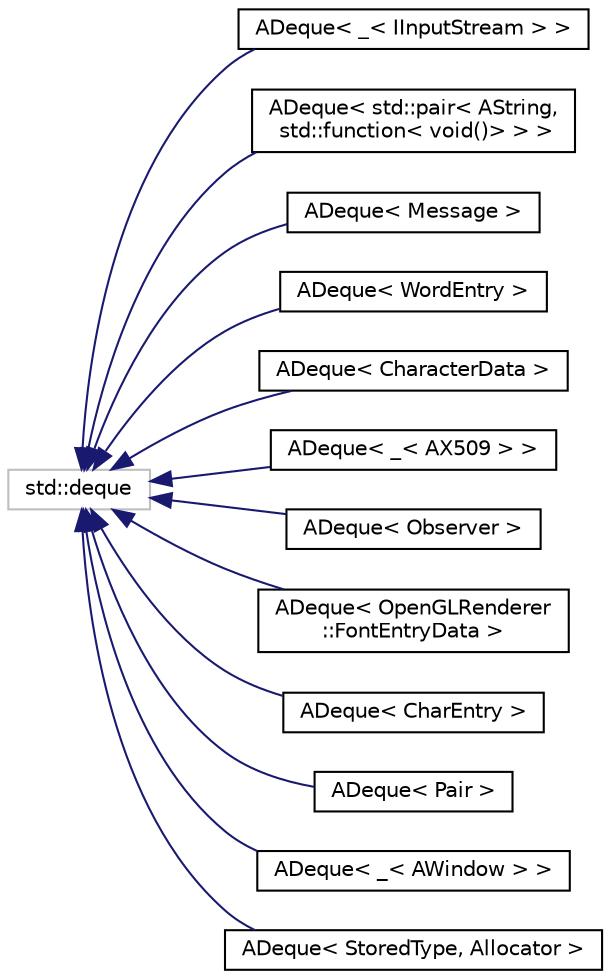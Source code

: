 digraph "Graphical Class Hierarchy"
{
 // LATEX_PDF_SIZE
  edge [fontname="Helvetica",fontsize="10",labelfontname="Helvetica",labelfontsize="10"];
  node [fontname="Helvetica",fontsize="10",shape=record];
  rankdir="LR";
  Node397 [label="std::deque",height=0.2,width=0.4,color="grey75", fillcolor="white", style="filled",tooltip=" "];
  Node397 -> Node0 [dir="back",color="midnightblue",fontsize="10",style="solid",fontname="Helvetica"];
  Node0 [label="ADeque\< _\< IInputStream \> \>",height=0.2,width=0.4,color="black", fillcolor="white", style="filled",URL="$classADeque.html",tooltip=" "];
  Node397 -> Node399 [dir="back",color="midnightblue",fontsize="10",style="solid",fontname="Helvetica"];
  Node399 [label="ADeque\< std::pair\< AString,\l std::function\< void()\> \> \>",height=0.2,width=0.4,color="black", fillcolor="white", style="filled",URL="$classADeque.html",tooltip=" "];
  Node397 -> Node400 [dir="back",color="midnightblue",fontsize="10",style="solid",fontname="Helvetica"];
  Node400 [label="ADeque\< Message \>",height=0.2,width=0.4,color="black", fillcolor="white", style="filled",URL="$classADeque.html",tooltip=" "];
  Node397 -> Node401 [dir="back",color="midnightblue",fontsize="10",style="solid",fontname="Helvetica"];
  Node401 [label="ADeque\< WordEntry \>",height=0.2,width=0.4,color="black", fillcolor="white", style="filled",URL="$classADeque.html",tooltip=" "];
  Node397 -> Node402 [dir="back",color="midnightblue",fontsize="10",style="solid",fontname="Helvetica"];
  Node402 [label="ADeque\< CharacterData \>",height=0.2,width=0.4,color="black", fillcolor="white", style="filled",URL="$classADeque.html",tooltip=" "];
  Node397 -> Node403 [dir="back",color="midnightblue",fontsize="10",style="solid",fontname="Helvetica"];
  Node403 [label="ADeque\< _\< AX509 \> \>",height=0.2,width=0.4,color="black", fillcolor="white", style="filled",URL="$classADeque.html",tooltip=" "];
  Node397 -> Node404 [dir="back",color="midnightblue",fontsize="10",style="solid",fontname="Helvetica"];
  Node404 [label="ADeque\< Observer \>",height=0.2,width=0.4,color="black", fillcolor="white", style="filled",URL="$classADeque.html",tooltip=" "];
  Node397 -> Node405 [dir="back",color="midnightblue",fontsize="10",style="solid",fontname="Helvetica"];
  Node405 [label="ADeque\< OpenGLRenderer\l::FontEntryData \>",height=0.2,width=0.4,color="black", fillcolor="white", style="filled",URL="$classADeque.html",tooltip=" "];
  Node397 -> Node406 [dir="back",color="midnightblue",fontsize="10",style="solid",fontname="Helvetica"];
  Node406 [label="ADeque\< CharEntry \>",height=0.2,width=0.4,color="black", fillcolor="white", style="filled",URL="$classADeque.html",tooltip=" "];
  Node397 -> Node407 [dir="back",color="midnightblue",fontsize="10",style="solid",fontname="Helvetica"];
  Node407 [label="ADeque\< Pair \>",height=0.2,width=0.4,color="black", fillcolor="white", style="filled",URL="$classADeque.html",tooltip=" "];
  Node397 -> Node408 [dir="back",color="midnightblue",fontsize="10",style="solid",fontname="Helvetica"];
  Node408 [label="ADeque\< _\< AWindow \> \>",height=0.2,width=0.4,color="black", fillcolor="white", style="filled",URL="$classADeque.html",tooltip=" "];
  Node397 -> Node409 [dir="back",color="midnightblue",fontsize="10",style="solid",fontname="Helvetica"];
  Node409 [label="ADeque\< StoredType, Allocator \>",height=0.2,width=0.4,color="black", fillcolor="white", style="filled",URL="$classADeque.html",tooltip="A std::deque with AUI extensions."];
}
